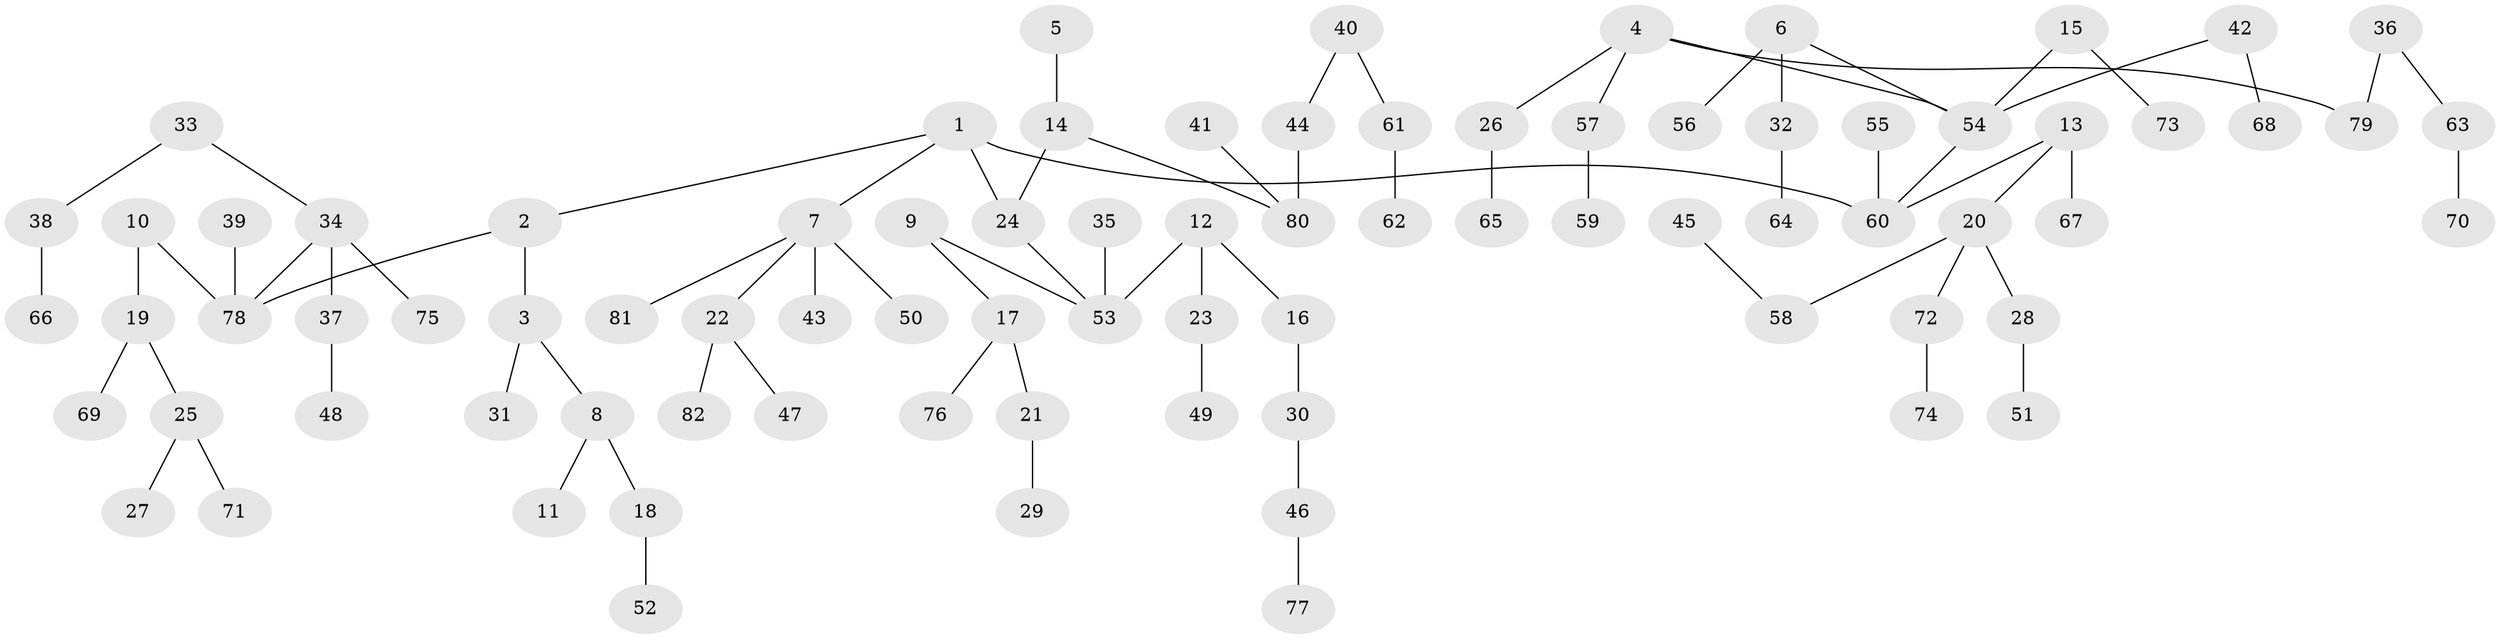 // original degree distribution, {4: 0.05172413793103448, 5: 0.04310344827586207, 3: 0.1724137931034483, 6: 0.008620689655172414, 2: 0.2672413793103448, 1: 0.45689655172413796}
// Generated by graph-tools (version 1.1) at 2025/37/03/04/25 23:37:27]
// undirected, 82 vertices, 81 edges
graph export_dot {
  node [color=gray90,style=filled];
  1;
  2;
  3;
  4;
  5;
  6;
  7;
  8;
  9;
  10;
  11;
  12;
  13;
  14;
  15;
  16;
  17;
  18;
  19;
  20;
  21;
  22;
  23;
  24;
  25;
  26;
  27;
  28;
  29;
  30;
  31;
  32;
  33;
  34;
  35;
  36;
  37;
  38;
  39;
  40;
  41;
  42;
  43;
  44;
  45;
  46;
  47;
  48;
  49;
  50;
  51;
  52;
  53;
  54;
  55;
  56;
  57;
  58;
  59;
  60;
  61;
  62;
  63;
  64;
  65;
  66;
  67;
  68;
  69;
  70;
  71;
  72;
  73;
  74;
  75;
  76;
  77;
  78;
  79;
  80;
  81;
  82;
  1 -- 2 [weight=1.0];
  1 -- 7 [weight=1.0];
  1 -- 24 [weight=1.0];
  1 -- 60 [weight=1.0];
  2 -- 3 [weight=1.0];
  2 -- 78 [weight=1.0];
  3 -- 8 [weight=1.0];
  3 -- 31 [weight=1.0];
  4 -- 26 [weight=1.0];
  4 -- 54 [weight=1.0];
  4 -- 57 [weight=1.0];
  4 -- 79 [weight=1.0];
  5 -- 14 [weight=1.0];
  6 -- 32 [weight=1.0];
  6 -- 54 [weight=1.0];
  6 -- 56 [weight=1.0];
  7 -- 22 [weight=1.0];
  7 -- 43 [weight=1.0];
  7 -- 50 [weight=1.0];
  7 -- 81 [weight=1.0];
  8 -- 11 [weight=1.0];
  8 -- 18 [weight=1.0];
  9 -- 17 [weight=1.0];
  9 -- 53 [weight=1.0];
  10 -- 19 [weight=1.0];
  10 -- 78 [weight=1.0];
  12 -- 16 [weight=1.0];
  12 -- 23 [weight=1.0];
  12 -- 53 [weight=1.0];
  13 -- 20 [weight=1.0];
  13 -- 60 [weight=1.0];
  13 -- 67 [weight=1.0];
  14 -- 24 [weight=1.0];
  14 -- 80 [weight=1.0];
  15 -- 54 [weight=1.0];
  15 -- 73 [weight=1.0];
  16 -- 30 [weight=1.0];
  17 -- 21 [weight=1.0];
  17 -- 76 [weight=1.0];
  18 -- 52 [weight=1.0];
  19 -- 25 [weight=1.0];
  19 -- 69 [weight=1.0];
  20 -- 28 [weight=1.0];
  20 -- 58 [weight=1.0];
  20 -- 72 [weight=1.0];
  21 -- 29 [weight=1.0];
  22 -- 47 [weight=1.0];
  22 -- 82 [weight=1.0];
  23 -- 49 [weight=1.0];
  24 -- 53 [weight=1.0];
  25 -- 27 [weight=1.0];
  25 -- 71 [weight=1.0];
  26 -- 65 [weight=1.0];
  28 -- 51 [weight=1.0];
  30 -- 46 [weight=1.0];
  32 -- 64 [weight=1.0];
  33 -- 34 [weight=1.0];
  33 -- 38 [weight=1.0];
  34 -- 37 [weight=1.0];
  34 -- 75 [weight=1.0];
  34 -- 78 [weight=1.0];
  35 -- 53 [weight=1.0];
  36 -- 63 [weight=1.0];
  36 -- 79 [weight=1.0];
  37 -- 48 [weight=1.0];
  38 -- 66 [weight=1.0];
  39 -- 78 [weight=1.0];
  40 -- 44 [weight=1.0];
  40 -- 61 [weight=1.0];
  41 -- 80 [weight=1.0];
  42 -- 54 [weight=1.0];
  42 -- 68 [weight=1.0];
  44 -- 80 [weight=1.0];
  45 -- 58 [weight=1.0];
  46 -- 77 [weight=1.0];
  54 -- 60 [weight=1.0];
  55 -- 60 [weight=1.0];
  57 -- 59 [weight=1.0];
  61 -- 62 [weight=1.0];
  63 -- 70 [weight=1.0];
  72 -- 74 [weight=1.0];
}
